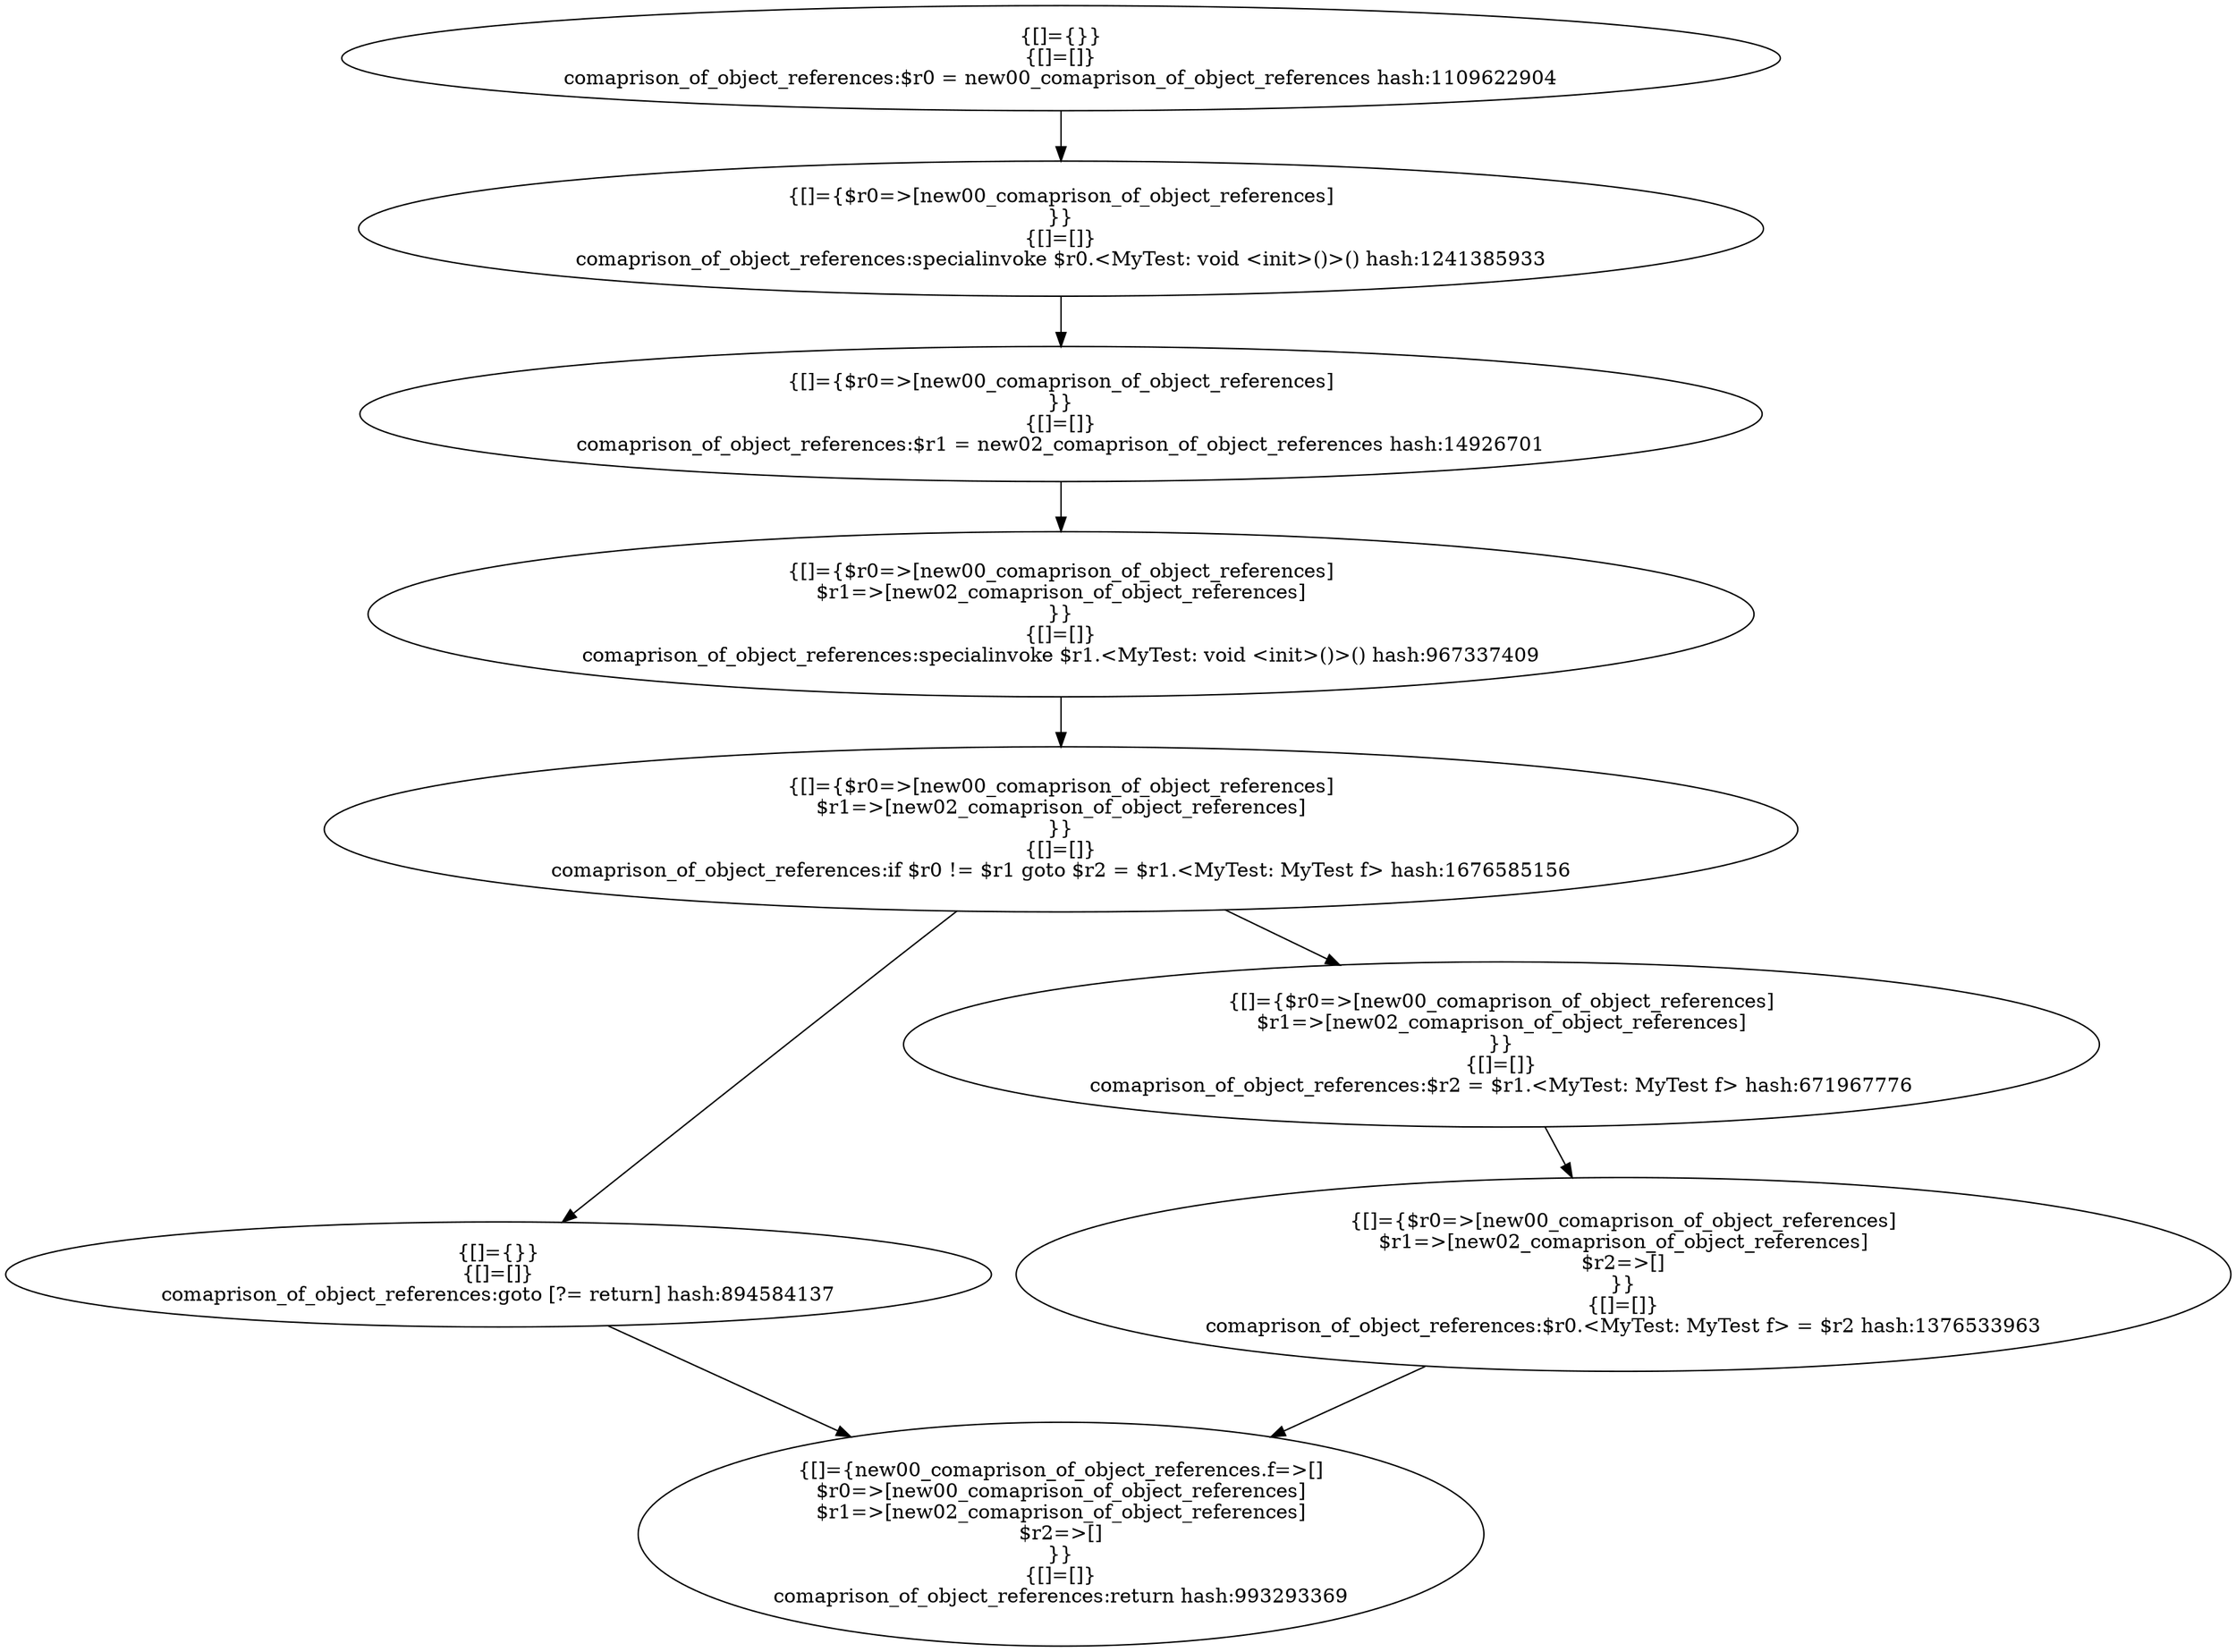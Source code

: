 digraph "./target2-mine/MyTest.comaprison_of_object_references" {
    "{[]={}}
{[]=[]}
comaprison_of_object_references:$r0 = new00_comaprison_of_object_references hash:1109622904";
    "{[]={$r0=>[new00_comaprison_of_object_references]
}}
{[]=[]}
comaprison_of_object_references:specialinvoke $r0.<MyTest: void <init>()>() hash:1241385933";
    "{[]={$r0=>[new00_comaprison_of_object_references]
}}
{[]=[]}
comaprison_of_object_references:$r1 = new02_comaprison_of_object_references hash:14926701";
    "{[]={$r0=>[new00_comaprison_of_object_references]
$r1=>[new02_comaprison_of_object_references]
}}
{[]=[]}
comaprison_of_object_references:specialinvoke $r1.<MyTest: void <init>()>() hash:967337409";
    "{[]={$r0=>[new00_comaprison_of_object_references]
$r1=>[new02_comaprison_of_object_references]
}}
{[]=[]}
comaprison_of_object_references:if $r0 != $r1 goto $r2 = $r1.<MyTest: MyTest f> hash:1676585156";
    "{[]={}}
{[]=[]}
comaprison_of_object_references:goto [?= return] hash:894584137";
    "{[]={$r0=>[new00_comaprison_of_object_references]
$r1=>[new02_comaprison_of_object_references]
}}
{[]=[]}
comaprison_of_object_references:$r2 = $r1.<MyTest: MyTest f> hash:671967776";
    "{[]={$r0=>[new00_comaprison_of_object_references]
$r1=>[new02_comaprison_of_object_references]
$r2=>[]
}}
{[]=[]}
comaprison_of_object_references:$r0.<MyTest: MyTest f> = $r2 hash:1376533963";
    "{[]={new00_comaprison_of_object_references.f=>[]
$r0=>[new00_comaprison_of_object_references]
$r1=>[new02_comaprison_of_object_references]
$r2=>[]
}}
{[]=[]}
comaprison_of_object_references:return hash:993293369";
    "{[]={}}
{[]=[]}
comaprison_of_object_references:$r0 = new00_comaprison_of_object_references hash:1109622904"->"{[]={$r0=>[new00_comaprison_of_object_references]
}}
{[]=[]}
comaprison_of_object_references:specialinvoke $r0.<MyTest: void <init>()>() hash:1241385933";
    "{[]={$r0=>[new00_comaprison_of_object_references]
}}
{[]=[]}
comaprison_of_object_references:specialinvoke $r0.<MyTest: void <init>()>() hash:1241385933"->"{[]={$r0=>[new00_comaprison_of_object_references]
}}
{[]=[]}
comaprison_of_object_references:$r1 = new02_comaprison_of_object_references hash:14926701";
    "{[]={$r0=>[new00_comaprison_of_object_references]
}}
{[]=[]}
comaprison_of_object_references:$r1 = new02_comaprison_of_object_references hash:14926701"->"{[]={$r0=>[new00_comaprison_of_object_references]
$r1=>[new02_comaprison_of_object_references]
}}
{[]=[]}
comaprison_of_object_references:specialinvoke $r1.<MyTest: void <init>()>() hash:967337409";
    "{[]={$r0=>[new00_comaprison_of_object_references]
$r1=>[new02_comaprison_of_object_references]
}}
{[]=[]}
comaprison_of_object_references:specialinvoke $r1.<MyTest: void <init>()>() hash:967337409"->"{[]={$r0=>[new00_comaprison_of_object_references]
$r1=>[new02_comaprison_of_object_references]
}}
{[]=[]}
comaprison_of_object_references:if $r0 != $r1 goto $r2 = $r1.<MyTest: MyTest f> hash:1676585156";
    "{[]={$r0=>[new00_comaprison_of_object_references]
$r1=>[new02_comaprison_of_object_references]
}}
{[]=[]}
comaprison_of_object_references:if $r0 != $r1 goto $r2 = $r1.<MyTest: MyTest f> hash:1676585156"->"{[]={}}
{[]=[]}
comaprison_of_object_references:goto [?= return] hash:894584137";
    "{[]={$r0=>[new00_comaprison_of_object_references]
$r1=>[new02_comaprison_of_object_references]
}}
{[]=[]}
comaprison_of_object_references:if $r0 != $r1 goto $r2 = $r1.<MyTest: MyTest f> hash:1676585156"->"{[]={$r0=>[new00_comaprison_of_object_references]
$r1=>[new02_comaprison_of_object_references]
}}
{[]=[]}
comaprison_of_object_references:$r2 = $r1.<MyTest: MyTest f> hash:671967776";
    "{[]={}}
{[]=[]}
comaprison_of_object_references:goto [?= return] hash:894584137"->"{[]={new00_comaprison_of_object_references.f=>[]
$r0=>[new00_comaprison_of_object_references]
$r1=>[new02_comaprison_of_object_references]
$r2=>[]
}}
{[]=[]}
comaprison_of_object_references:return hash:993293369";
    "{[]={$r0=>[new00_comaprison_of_object_references]
$r1=>[new02_comaprison_of_object_references]
}}
{[]=[]}
comaprison_of_object_references:$r2 = $r1.<MyTest: MyTest f> hash:671967776"->"{[]={$r0=>[new00_comaprison_of_object_references]
$r1=>[new02_comaprison_of_object_references]
$r2=>[]
}}
{[]=[]}
comaprison_of_object_references:$r0.<MyTest: MyTest f> = $r2 hash:1376533963";
    "{[]={$r0=>[new00_comaprison_of_object_references]
$r1=>[new02_comaprison_of_object_references]
$r2=>[]
}}
{[]=[]}
comaprison_of_object_references:$r0.<MyTest: MyTest f> = $r2 hash:1376533963"->"{[]={new00_comaprison_of_object_references.f=>[]
$r0=>[new00_comaprison_of_object_references]
$r1=>[new02_comaprison_of_object_references]
$r2=>[]
}}
{[]=[]}
comaprison_of_object_references:return hash:993293369";
}

